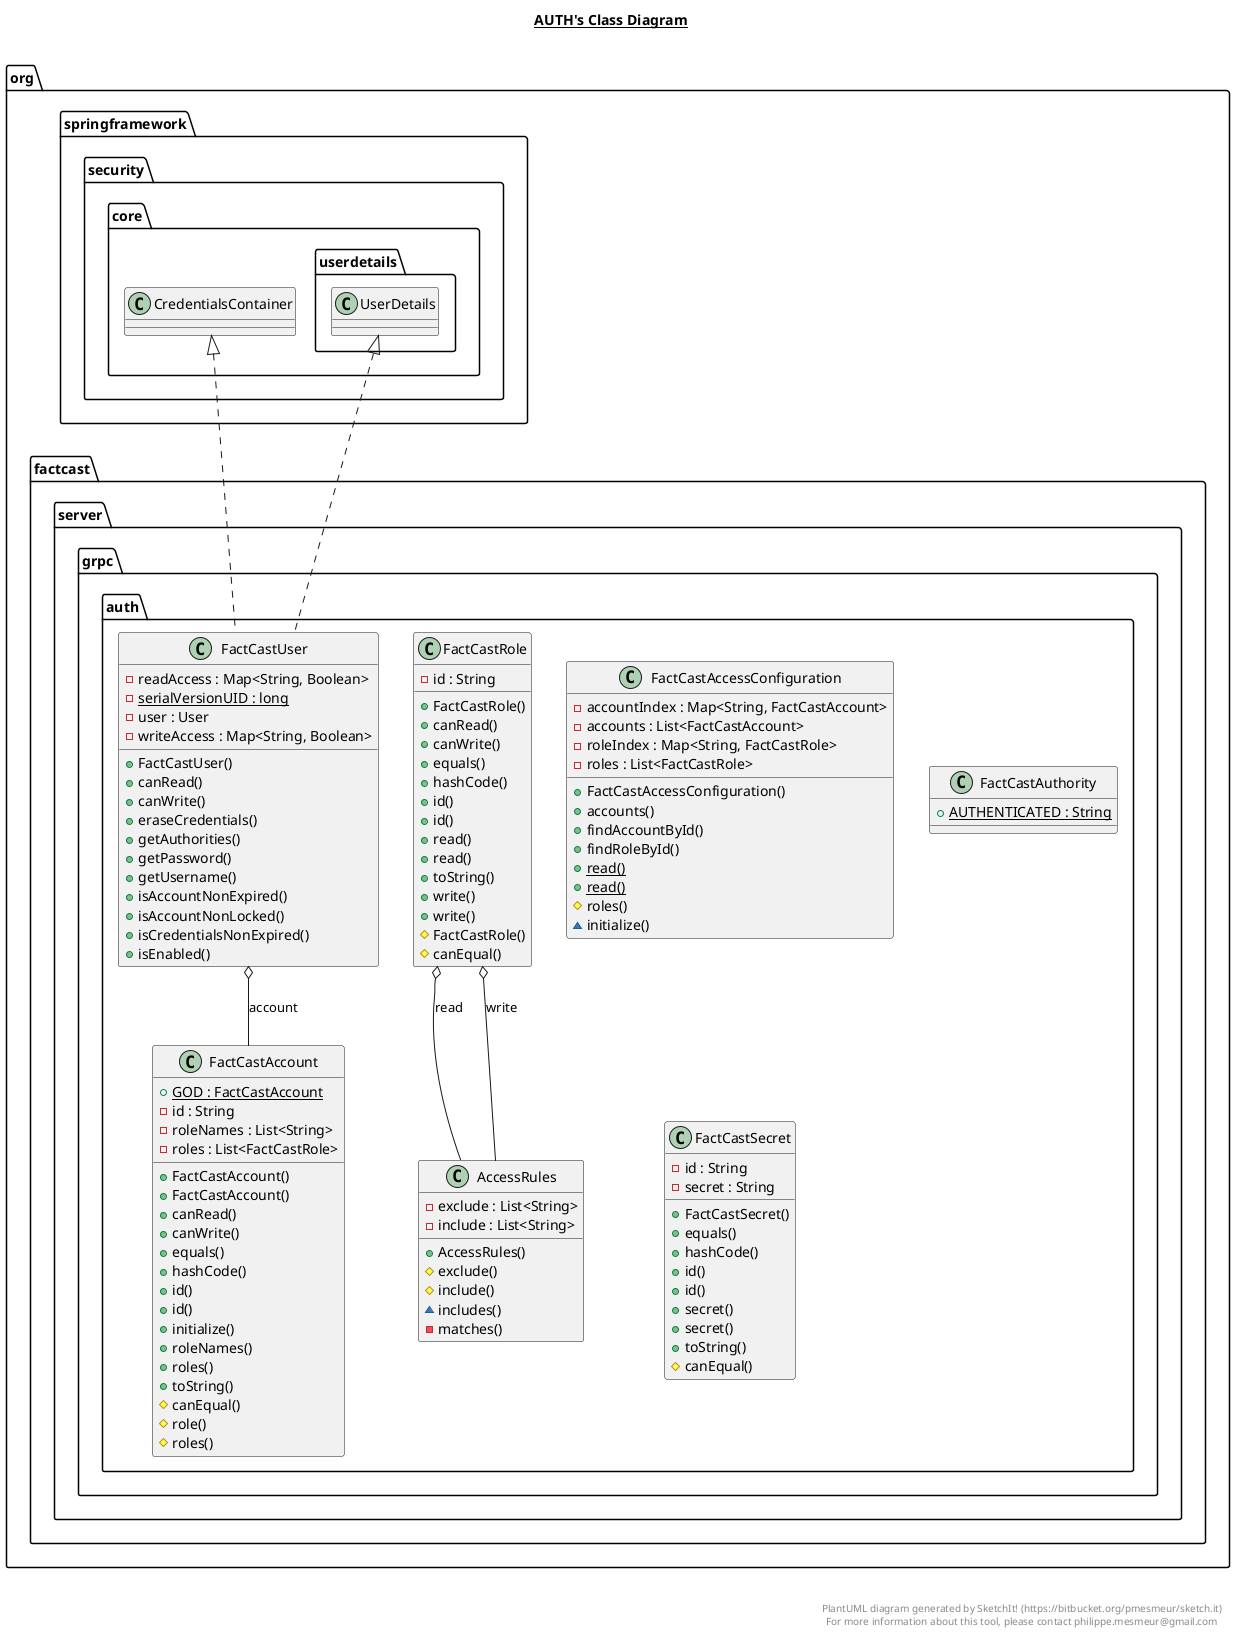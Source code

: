 @startuml

title __AUTH's Class Diagram__\n

  namespace org.factcast.server.grpc {
    namespace auth {
      class org.factcast.server.grpc.auth.AccessRules {
          - exclude : List<String>
          - include : List<String>
          + AccessRules()
          # exclude()
          # include()
          ~ includes()
          - matches()
      }
    }
  }
  

  namespace org.factcast.server.grpc {
    namespace auth {
      class org.factcast.server.grpc.auth.FactCastAccessConfiguration {
          - accountIndex : Map<String, FactCastAccount>
          - accounts : List<FactCastAccount>
          - roleIndex : Map<String, FactCastRole>
          - roles : List<FactCastRole>
          + FactCastAccessConfiguration()
          + accounts()
          + findAccountById()
          + findRoleById()
          {static} + read()
          {static} + read()
          # roles()
          ~ initialize()
      }
    }
  }
  

  namespace org.factcast.server.grpc {
    namespace auth {
      class org.factcast.server.grpc.auth.FactCastAccount {
          {static} + GOD : FactCastAccount
          - id : String
          - roleNames : List<String>
          - roles : List<FactCastRole>
          + FactCastAccount()
          + FactCastAccount()
          + canRead()
          + canWrite()
          + equals()
          + hashCode()
          + id()
          + id()
          + initialize()
          + roleNames()
          + roles()
          + toString()
          # canEqual()
          # role()
          # roles()
      }
    }
  }
  

  namespace org.factcast.server.grpc {
    namespace auth {
      class org.factcast.server.grpc.auth.FactCastAuthority {
          {static} + AUTHENTICATED : String
      }
    }
  }
  

  namespace org.factcast.server.grpc {
    namespace auth {
      class org.factcast.server.grpc.auth.FactCastRole {
          - id : String
          + FactCastRole()
          + canRead()
          + canWrite()
          + equals()
          + hashCode()
          + id()
          + id()
          + read()
          + read()
          + toString()
          + write()
          + write()
          # FactCastRole()
          # canEqual()
      }
    }
  }
  

  namespace org.factcast.server.grpc {
    namespace auth {
      class org.factcast.server.grpc.auth.FactCastSecret {
          - id : String
          - secret : String
          + FactCastSecret()
          + equals()
          + hashCode()
          + id()
          + id()
          + secret()
          + secret()
          + toString()
          # canEqual()
      }
    }
  }
  

  namespace org.factcast.server.grpc {
    namespace auth {
      class org.factcast.server.grpc.auth.FactCastUser {
          - readAccess : Map<String, Boolean>
          {static} - serialVersionUID : long
          - user : User
          - writeAccess : Map<String, Boolean>
          + FactCastUser()
          + canRead()
          + canWrite()
          + eraseCredentials()
          + getAuthorities()
          + getPassword()
          + getUsername()
          + isAccountNonExpired()
          + isAccountNonLocked()
          + isCredentialsNonExpired()
          + isEnabled()
      }
    }
  }
  

  org.factcast.server.grpc.auth.FactCastRole o-- org.factcast.server.grpc.auth.AccessRules : read
  org.factcast.server.grpc.auth.FactCastRole o-- org.factcast.server.grpc.auth.AccessRules : write
  org.factcast.server.grpc.auth.FactCastUser .up.|> org.springframework.security.core.CredentialsContainer
  org.factcast.server.grpc.auth.FactCastUser .up.|> org.springframework.security.core.userdetails.UserDetails
  org.factcast.server.grpc.auth.FactCastUser o-- org.factcast.server.grpc.auth.FactCastAccount : account


right footer


PlantUML diagram generated by SketchIt! (https://bitbucket.org/pmesmeur/sketch.it)
For more information about this tool, please contact philippe.mesmeur@gmail.com
endfooter

@enduml
